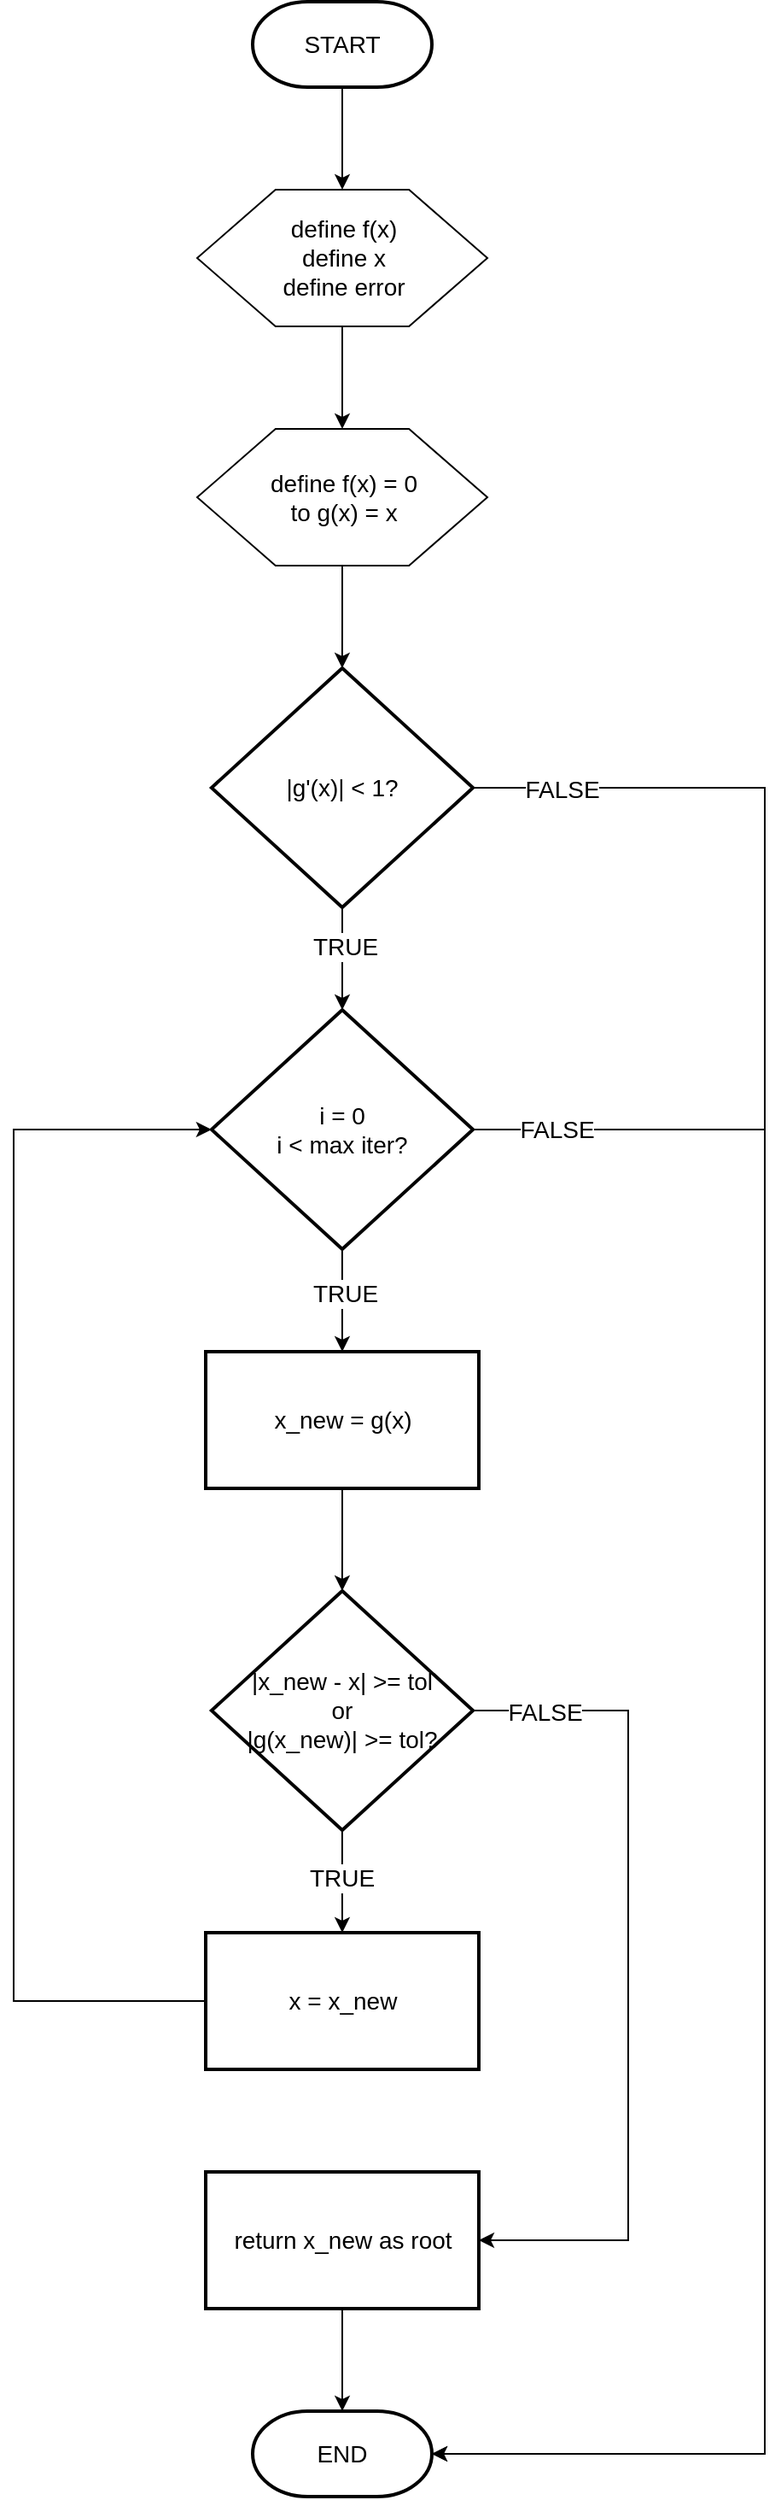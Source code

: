 <mxfile version="28.2.5">
  <diagram name="Page-1" id="CtDalFZBM96j40eltmyx">
    <mxGraphModel dx="504" dy="220" grid="1" gridSize="10" guides="1" tooltips="1" connect="1" arrows="1" fold="1" page="1" pageScale="1" pageWidth="850" pageHeight="1100" math="0" shadow="0">
      <root>
        <mxCell id="0" />
        <mxCell id="1" parent="0" />
        <mxCell id="XMe8Ro1tNMP1rv_7GFuj-3" value="" style="edgeStyle=orthogonalEdgeStyle;rounded=0;orthogonalLoop=1;jettySize=auto;html=1;" parent="1" source="XMe8Ro1tNMP1rv_7GFuj-1" target="XMe8Ro1tNMP1rv_7GFuj-2" edge="1">
          <mxGeometry relative="1" as="geometry" />
        </mxCell>
        <mxCell id="XMe8Ro1tNMP1rv_7GFuj-1" value="START" style="strokeWidth=2;html=1;shape=mxgraph.flowchart.terminator;whiteSpace=wrap;fontSize=14;" parent="1" vertex="1">
          <mxGeometry x="380" y="20" width="105" height="50" as="geometry" />
        </mxCell>
        <mxCell id="XMe8Ro1tNMP1rv_7GFuj-5" value="" style="edgeStyle=orthogonalEdgeStyle;rounded=0;orthogonalLoop=1;jettySize=auto;html=1;" parent="1" source="XMe8Ro1tNMP1rv_7GFuj-2" target="XMe8Ro1tNMP1rv_7GFuj-4" edge="1">
          <mxGeometry relative="1" as="geometry" />
        </mxCell>
        <mxCell id="XMe8Ro1tNMP1rv_7GFuj-2" value="define f(x)&lt;div&gt;define x&lt;/div&gt;&lt;div&gt;define error&lt;/div&gt;" style="verticalLabelPosition=middle;verticalAlign=middle;html=1;shape=hexagon;perimeter=hexagonPerimeter2;arcSize=6;size=0.27;labelPosition=center;align=center;fontSize=14;" parent="1" vertex="1">
          <mxGeometry x="347.5" y="130" width="170" height="80" as="geometry" />
        </mxCell>
        <mxCell id="XMe8Ro1tNMP1rv_7GFuj-7" value="" style="edgeStyle=orthogonalEdgeStyle;rounded=0;orthogonalLoop=1;jettySize=auto;html=1;" parent="1" source="XMe8Ro1tNMP1rv_7GFuj-4" target="XMe8Ro1tNMP1rv_7GFuj-6" edge="1">
          <mxGeometry relative="1" as="geometry" />
        </mxCell>
        <mxCell id="XMe8Ro1tNMP1rv_7GFuj-4" value="define&amp;nbsp;&lt;span style=&quot;background-color: transparent; color: light-dark(rgb(0, 0, 0), rgb(255, 255, 255));&quot;&gt;f(x) = 0&lt;/span&gt;&lt;div&gt;&lt;span style=&quot;background-color: transparent; color: light-dark(rgb(0, 0, 0), rgb(255, 255, 255));&quot;&gt;to g(x) = x&lt;/span&gt;&lt;/div&gt;" style="verticalLabelPosition=middle;verticalAlign=middle;html=1;shape=hexagon;perimeter=hexagonPerimeter2;arcSize=6;size=0.27;labelPosition=center;align=center;fontSize=14;" parent="1" vertex="1">
          <mxGeometry x="347.5" y="270" width="170" height="80" as="geometry" />
        </mxCell>
        <mxCell id="vtzF91pLOQrO2N2rkO0t-2" value="" style="edgeStyle=orthogonalEdgeStyle;rounded=0;orthogonalLoop=1;jettySize=auto;html=1;" edge="1" parent="1" source="XMe8Ro1tNMP1rv_7GFuj-6" target="vtzF91pLOQrO2N2rkO0t-1">
          <mxGeometry relative="1" as="geometry" />
        </mxCell>
        <mxCell id="vtzF91pLOQrO2N2rkO0t-18" value="&lt;span style=&quot;font-size: 14px;&quot;&gt;TRUE&lt;/span&gt;" style="edgeLabel;html=1;align=center;verticalAlign=middle;resizable=0;points=[];" vertex="1" connectable="0" parent="vtzF91pLOQrO2N2rkO0t-2">
          <mxGeometry x="-0.244" y="1" relative="1" as="geometry">
            <mxPoint as="offset" />
          </mxGeometry>
        </mxCell>
        <mxCell id="XMe8Ro1tNMP1rv_7GFuj-6" value="|g&#39;(x)| &amp;lt; 1?" style="strokeWidth=2;html=1;shape=mxgraph.flowchart.decision;whiteSpace=wrap;fontSize=14;" parent="1" vertex="1">
          <mxGeometry x="355.93" y="410" width="153.13" height="140" as="geometry" />
        </mxCell>
        <mxCell id="vtzF91pLOQrO2N2rkO0t-4" value="" style="edgeStyle=orthogonalEdgeStyle;rounded=0;orthogonalLoop=1;jettySize=auto;html=1;" edge="1" parent="1" source="vtzF91pLOQrO2N2rkO0t-1" target="vtzF91pLOQrO2N2rkO0t-3">
          <mxGeometry relative="1" as="geometry" />
        </mxCell>
        <mxCell id="vtzF91pLOQrO2N2rkO0t-21" value="&lt;font style=&quot;font-size: 14px;&quot;&gt;TRUE&lt;/font&gt;" style="edgeLabel;html=1;align=center;verticalAlign=middle;resizable=0;points=[];" vertex="1" connectable="0" parent="vtzF91pLOQrO2N2rkO0t-4">
          <mxGeometry x="-0.154" y="1" relative="1" as="geometry">
            <mxPoint as="offset" />
          </mxGeometry>
        </mxCell>
        <mxCell id="vtzF91pLOQrO2N2rkO0t-1" value="i = 0&lt;div&gt;i &amp;lt; max iter?&lt;/div&gt;" style="strokeWidth=2;html=1;shape=mxgraph.flowchart.decision;whiteSpace=wrap;fontSize=14;" vertex="1" parent="1">
          <mxGeometry x="355.93" y="610" width="153.13" height="140" as="geometry" />
        </mxCell>
        <mxCell id="vtzF91pLOQrO2N2rkO0t-6" value="" style="edgeStyle=orthogonalEdgeStyle;rounded=0;orthogonalLoop=1;jettySize=auto;html=1;" edge="1" parent="1" source="vtzF91pLOQrO2N2rkO0t-3" target="vtzF91pLOQrO2N2rkO0t-5">
          <mxGeometry relative="1" as="geometry" />
        </mxCell>
        <mxCell id="vtzF91pLOQrO2N2rkO0t-3" value="x_new = g(x)" style="rounded=1;whiteSpace=wrap;html=1;absoluteArcSize=1;arcSize=0;strokeWidth=2;fontSize=14;" vertex="1" parent="1">
          <mxGeometry x="352.5" y="810" width="160" height="80" as="geometry" />
        </mxCell>
        <mxCell id="vtzF91pLOQrO2N2rkO0t-8" value="" style="edgeStyle=orthogonalEdgeStyle;rounded=0;orthogonalLoop=1;jettySize=auto;html=1;" edge="1" parent="1" source="vtzF91pLOQrO2N2rkO0t-5" target="vtzF91pLOQrO2N2rkO0t-7">
          <mxGeometry relative="1" as="geometry" />
        </mxCell>
        <mxCell id="vtzF91pLOQrO2N2rkO0t-22" value="&lt;font style=&quot;font-size: 14px;&quot;&gt;TRUE&lt;/font&gt;" style="edgeLabel;html=1;align=center;verticalAlign=middle;resizable=0;points=[];" vertex="1" connectable="0" parent="vtzF91pLOQrO2N2rkO0t-8">
          <mxGeometry x="-0.082" y="-1" relative="1" as="geometry">
            <mxPoint as="offset" />
          </mxGeometry>
        </mxCell>
        <mxCell id="vtzF91pLOQrO2N2rkO0t-14" style="edgeStyle=orthogonalEdgeStyle;rounded=0;orthogonalLoop=1;jettySize=auto;html=1;exitX=1;exitY=0.5;exitDx=0;exitDy=0;exitPerimeter=0;entryX=1;entryY=0.5;entryDx=0;entryDy=0;" edge="1" parent="1" source="vtzF91pLOQrO2N2rkO0t-5" target="vtzF91pLOQrO2N2rkO0t-12">
          <mxGeometry relative="1" as="geometry">
            <Array as="points">
              <mxPoint x="600" y="1020" />
              <mxPoint x="600" y="1330" />
            </Array>
          </mxGeometry>
        </mxCell>
        <mxCell id="vtzF91pLOQrO2N2rkO0t-23" value="&lt;font style=&quot;font-size: 14px;&quot;&gt;FALSE&lt;/font&gt;" style="edgeLabel;html=1;align=center;verticalAlign=middle;resizable=0;points=[];" vertex="1" connectable="0" parent="vtzF91pLOQrO2N2rkO0t-14">
          <mxGeometry x="-0.828" y="-1" relative="1" as="geometry">
            <mxPoint as="offset" />
          </mxGeometry>
        </mxCell>
        <mxCell id="vtzF91pLOQrO2N2rkO0t-5" value="|x_new - x| &amp;gt;= tol&lt;div&gt;or&lt;/div&gt;&lt;div&gt;|g(x_new)| &amp;gt;= tol?&lt;/div&gt;" style="strokeWidth=2;html=1;shape=mxgraph.flowchart.decision;whiteSpace=wrap;fontSize=14;" vertex="1" parent="1">
          <mxGeometry x="355.93" y="950" width="153.13" height="140" as="geometry" />
        </mxCell>
        <mxCell id="vtzF91pLOQrO2N2rkO0t-7" value="x = x_new" style="rounded=1;whiteSpace=wrap;html=1;absoluteArcSize=1;arcSize=0;strokeWidth=2;fontSize=14;" vertex="1" parent="1">
          <mxGeometry x="352.5" y="1150" width="160" height="80" as="geometry" />
        </mxCell>
        <mxCell id="vtzF91pLOQrO2N2rkO0t-9" style="edgeStyle=orthogonalEdgeStyle;rounded=0;orthogonalLoop=1;jettySize=auto;html=1;exitX=0;exitY=0.5;exitDx=0;exitDy=0;entryX=0;entryY=0.5;entryDx=0;entryDy=0;entryPerimeter=0;" edge="1" parent="1" source="vtzF91pLOQrO2N2rkO0t-7" target="vtzF91pLOQrO2N2rkO0t-1">
          <mxGeometry relative="1" as="geometry">
            <Array as="points">
              <mxPoint x="240" y="1190" />
              <mxPoint x="240" y="680" />
            </Array>
          </mxGeometry>
        </mxCell>
        <mxCell id="vtzF91pLOQrO2N2rkO0t-10" value="END" style="strokeWidth=2;html=1;shape=mxgraph.flowchart.terminator;whiteSpace=wrap;fontSize=14;" vertex="1" parent="1">
          <mxGeometry x="380" y="1430" width="105" height="50" as="geometry" />
        </mxCell>
        <mxCell id="vtzF91pLOQrO2N2rkO0t-13" value="" style="edgeStyle=orthogonalEdgeStyle;rounded=0;orthogonalLoop=1;jettySize=auto;html=1;" edge="1" parent="1" source="vtzF91pLOQrO2N2rkO0t-12" target="vtzF91pLOQrO2N2rkO0t-10">
          <mxGeometry relative="1" as="geometry" />
        </mxCell>
        <mxCell id="vtzF91pLOQrO2N2rkO0t-12" value="return x_new as root" style="rounded=1;whiteSpace=wrap;html=1;absoluteArcSize=1;arcSize=0;strokeWidth=2;fontSize=14;" vertex="1" parent="1">
          <mxGeometry x="352.5" y="1290" width="160" height="80" as="geometry" />
        </mxCell>
        <mxCell id="vtzF91pLOQrO2N2rkO0t-15" style="edgeStyle=orthogonalEdgeStyle;rounded=0;orthogonalLoop=1;jettySize=auto;html=1;exitX=1;exitY=0.5;exitDx=0;exitDy=0;exitPerimeter=0;entryX=1;entryY=0.5;entryDx=0;entryDy=0;entryPerimeter=0;" edge="1" parent="1" source="vtzF91pLOQrO2N2rkO0t-1" target="vtzF91pLOQrO2N2rkO0t-10">
          <mxGeometry relative="1" as="geometry">
            <Array as="points">
              <mxPoint x="680" y="680" />
              <mxPoint x="680" y="1455" />
            </Array>
          </mxGeometry>
        </mxCell>
        <mxCell id="vtzF91pLOQrO2N2rkO0t-20" value="&lt;font style=&quot;font-size: 14px;&quot;&gt;FALSE&lt;/font&gt;" style="edgeLabel;html=1;align=center;verticalAlign=middle;resizable=0;points=[];" vertex="1" connectable="0" parent="vtzF91pLOQrO2N2rkO0t-15">
          <mxGeometry x="-0.915" relative="1" as="geometry">
            <mxPoint as="offset" />
          </mxGeometry>
        </mxCell>
        <mxCell id="vtzF91pLOQrO2N2rkO0t-17" style="edgeStyle=orthogonalEdgeStyle;rounded=0;orthogonalLoop=1;jettySize=auto;html=1;exitX=1;exitY=0.5;exitDx=0;exitDy=0;exitPerimeter=0;entryX=1;entryY=0.5;entryDx=0;entryDy=0;entryPerimeter=0;" edge="1" parent="1" source="XMe8Ro1tNMP1rv_7GFuj-6" target="vtzF91pLOQrO2N2rkO0t-10">
          <mxGeometry relative="1" as="geometry">
            <Array as="points">
              <mxPoint x="680" y="480" />
              <mxPoint x="680" y="1455" />
            </Array>
          </mxGeometry>
        </mxCell>
        <mxCell id="vtzF91pLOQrO2N2rkO0t-19" value="&lt;font style=&quot;font-size: 14px;&quot;&gt;FALSE&lt;/font&gt;" style="edgeLabel;html=1;align=center;verticalAlign=middle;resizable=0;points=[];" vertex="1" connectable="0" parent="vtzF91pLOQrO2N2rkO0t-17">
          <mxGeometry x="-0.923" y="-1" relative="1" as="geometry">
            <mxPoint as="offset" />
          </mxGeometry>
        </mxCell>
      </root>
    </mxGraphModel>
  </diagram>
</mxfile>
